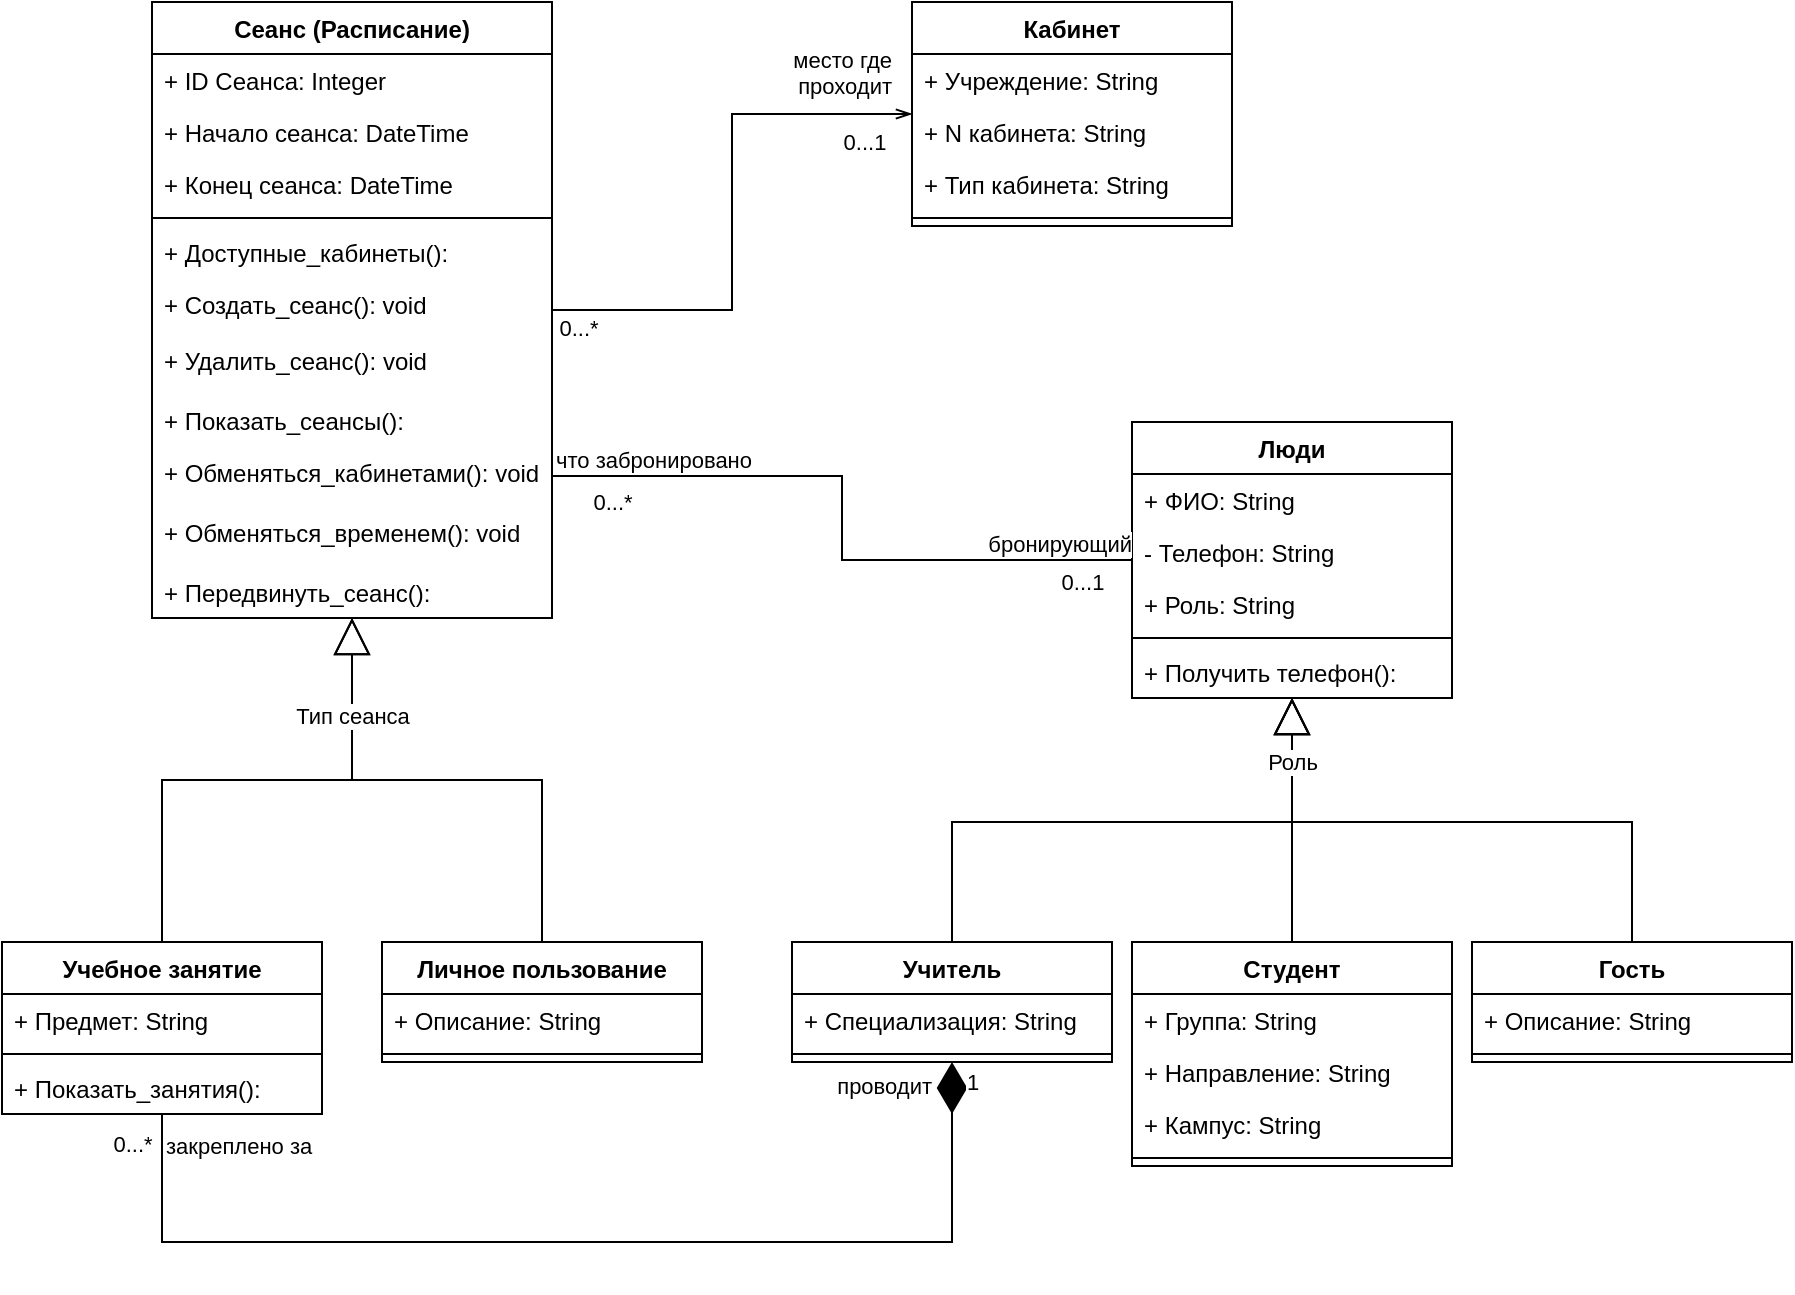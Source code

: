 <mxfile version="24.8.3">
  <diagram id="C5RBs43oDa-KdzZeNtuy" name="Page-1">
    <mxGraphModel dx="871" dy="479" grid="1" gridSize="10" guides="1" tooltips="1" connect="1" arrows="1" fold="1" page="1" pageScale="1" pageWidth="827" pageHeight="1169" math="0" shadow="0">
      <root>
        <mxCell id="WIyWlLk6GJQsqaUBKTNV-0" />
        <mxCell id="WIyWlLk6GJQsqaUBKTNV-1" parent="WIyWlLk6GJQsqaUBKTNV-0" />
        <mxCell id="ik8SIi-Lt7H_JzcT8jLx-31" value="" style="endArrow=block;endSize=16;endFill=0;html=1;rounded=0;exitX=0.5;exitY=0;exitDx=0;exitDy=0;edgeStyle=orthogonalEdgeStyle;" edge="1" parent="WIyWlLk6GJQsqaUBKTNV-1" source="ik8SIi-Lt7H_JzcT8jLx-26" target="ik8SIi-Lt7H_JzcT8jLx-0">
          <mxGeometry width="160" relative="1" as="geometry">
            <mxPoint x="239" y="350" as="sourcePoint" />
            <mxPoint x="230" y="280" as="targetPoint" />
          </mxGeometry>
        </mxCell>
        <mxCell id="ik8SIi-Lt7H_JzcT8jLx-0" value="Сеанс (Расписание)" style="swimlane;fontStyle=1;align=center;verticalAlign=top;childLayout=stackLayout;horizontal=1;startSize=26;horizontalStack=0;resizeParent=1;resizeParentMax=0;resizeLast=0;collapsible=1;marginBottom=0;whiteSpace=wrap;html=1;" vertex="1" parent="WIyWlLk6GJQsqaUBKTNV-1">
          <mxGeometry x="80" y="50" width="200" height="308" as="geometry" />
        </mxCell>
        <mxCell id="ik8SIi-Lt7H_JzcT8jLx-1" value="+ ID Сеанса: Integer" style="text;strokeColor=none;fillColor=none;align=left;verticalAlign=top;spacingLeft=4;spacingRight=4;overflow=hidden;rotatable=0;points=[[0,0.5],[1,0.5]];portConstraint=eastwest;whiteSpace=wrap;html=1;" vertex="1" parent="ik8SIi-Lt7H_JzcT8jLx-0">
          <mxGeometry y="26" width="200" height="26" as="geometry" />
        </mxCell>
        <mxCell id="ik8SIi-Lt7H_JzcT8jLx-16" value="+ Начало сеанса: DateTime" style="text;strokeColor=none;fillColor=none;align=left;verticalAlign=top;spacingLeft=4;spacingRight=4;overflow=hidden;rotatable=0;points=[[0,0.5],[1,0.5]];portConstraint=eastwest;whiteSpace=wrap;html=1;" vertex="1" parent="ik8SIi-Lt7H_JzcT8jLx-0">
          <mxGeometry y="52" width="200" height="26" as="geometry" />
        </mxCell>
        <mxCell id="ik8SIi-Lt7H_JzcT8jLx-18" value="+ Конец сеанса: DateTime" style="text;strokeColor=none;fillColor=none;align=left;verticalAlign=top;spacingLeft=4;spacingRight=4;overflow=hidden;rotatable=0;points=[[0,0.5],[1,0.5]];portConstraint=eastwest;whiteSpace=wrap;html=1;" vertex="1" parent="ik8SIi-Lt7H_JzcT8jLx-0">
          <mxGeometry y="78" width="200" height="26" as="geometry" />
        </mxCell>
        <mxCell id="ik8SIi-Lt7H_JzcT8jLx-2" value="" style="line;strokeWidth=1;fillColor=none;align=left;verticalAlign=middle;spacingTop=-1;spacingLeft=3;spacingRight=3;rotatable=0;labelPosition=right;points=[];portConstraint=eastwest;strokeColor=inherit;" vertex="1" parent="ik8SIi-Lt7H_JzcT8jLx-0">
          <mxGeometry y="104" width="200" height="8" as="geometry" />
        </mxCell>
        <mxCell id="ik8SIi-Lt7H_JzcT8jLx-39" value="+ Доступные_кабинеты():" style="text;strokeColor=none;fillColor=none;align=left;verticalAlign=top;spacingLeft=4;spacingRight=4;overflow=hidden;rotatable=0;points=[[0,0.5],[1,0.5]];portConstraint=eastwest;whiteSpace=wrap;html=1;" vertex="1" parent="ik8SIi-Lt7H_JzcT8jLx-0">
          <mxGeometry y="112" width="200" height="26" as="geometry" />
        </mxCell>
        <mxCell id="ik8SIi-Lt7H_JzcT8jLx-5" value="+ Создать_сеанс(): void" style="text;strokeColor=none;fillColor=none;align=left;verticalAlign=top;spacingLeft=4;spacingRight=4;overflow=hidden;rotatable=0;points=[[0,0.5],[1,0.5]];portConstraint=eastwest;whiteSpace=wrap;html=1;" vertex="1" parent="ik8SIi-Lt7H_JzcT8jLx-0">
          <mxGeometry y="138" width="200" height="28" as="geometry" />
        </mxCell>
        <mxCell id="ik8SIi-Lt7H_JzcT8jLx-25" value="+ Удалить&lt;span style=&quot;background-color: initial;&quot;&gt;_сеанс(): void&lt;/span&gt;" style="text;strokeColor=none;fillColor=none;align=left;verticalAlign=top;spacingLeft=4;spacingRight=4;overflow=hidden;rotatable=0;points=[[0,0.5],[1,0.5]];portConstraint=eastwest;whiteSpace=wrap;html=1;" vertex="1" parent="ik8SIi-Lt7H_JzcT8jLx-0">
          <mxGeometry y="166" width="200" height="30" as="geometry" />
        </mxCell>
        <mxCell id="ik8SIi-Lt7H_JzcT8jLx-40" value="+ Показать_сеансы():" style="text;strokeColor=none;fillColor=none;align=left;verticalAlign=top;spacingLeft=4;spacingRight=4;overflow=hidden;rotatable=0;points=[[0,0.5],[1,0.5]];portConstraint=eastwest;whiteSpace=wrap;html=1;" vertex="1" parent="ik8SIi-Lt7H_JzcT8jLx-0">
          <mxGeometry y="196" width="200" height="26" as="geometry" />
        </mxCell>
        <mxCell id="ik8SIi-Lt7H_JzcT8jLx-3" value="+ Обменяться_кабинетами(): void" style="text;strokeColor=none;fillColor=none;align=left;verticalAlign=top;spacingLeft=4;spacingRight=4;overflow=hidden;rotatable=0;points=[[0,0.5],[1,0.5]];portConstraint=eastwest;whiteSpace=wrap;html=1;" vertex="1" parent="ik8SIi-Lt7H_JzcT8jLx-0">
          <mxGeometry y="222" width="200" height="30" as="geometry" />
        </mxCell>
        <mxCell id="ik8SIi-Lt7H_JzcT8jLx-4" value="+ Обменяться_временем(): void" style="text;strokeColor=none;fillColor=none;align=left;verticalAlign=top;spacingLeft=4;spacingRight=4;overflow=hidden;rotatable=0;points=[[0,0.5],[1,0.5]];portConstraint=eastwest;whiteSpace=wrap;html=1;" vertex="1" parent="ik8SIi-Lt7H_JzcT8jLx-0">
          <mxGeometry y="252" width="200" height="30" as="geometry" />
        </mxCell>
        <mxCell id="ik8SIi-Lt7H_JzcT8jLx-89" value="+ Передвинуть_сеанс():" style="text;strokeColor=none;fillColor=none;align=left;verticalAlign=top;spacingLeft=4;spacingRight=4;overflow=hidden;rotatable=0;points=[[0,0.5],[1,0.5]];portConstraint=eastwest;whiteSpace=wrap;html=1;" vertex="1" parent="ik8SIi-Lt7H_JzcT8jLx-0">
          <mxGeometry y="282" width="200" height="26" as="geometry" />
        </mxCell>
        <mxCell id="ik8SIi-Lt7H_JzcT8jLx-6" value="Кабинет" style="swimlane;fontStyle=1;align=center;verticalAlign=top;childLayout=stackLayout;horizontal=1;startSize=26;horizontalStack=0;resizeParent=1;resizeParentMax=0;resizeLast=0;collapsible=1;marginBottom=0;whiteSpace=wrap;html=1;" vertex="1" parent="WIyWlLk6GJQsqaUBKTNV-1">
          <mxGeometry x="460" y="50" width="160" height="112" as="geometry" />
        </mxCell>
        <mxCell id="ik8SIi-Lt7H_JzcT8jLx-7" value="+ Учреждение: String" style="text;strokeColor=none;fillColor=none;align=left;verticalAlign=top;spacingLeft=4;spacingRight=4;overflow=hidden;rotatable=0;points=[[0,0.5],[1,0.5]];portConstraint=eastwest;whiteSpace=wrap;html=1;" vertex="1" parent="ik8SIi-Lt7H_JzcT8jLx-6">
          <mxGeometry y="26" width="160" height="26" as="geometry" />
        </mxCell>
        <mxCell id="ik8SIi-Lt7H_JzcT8jLx-14" value="+ N кабинета: String" style="text;strokeColor=none;fillColor=none;align=left;verticalAlign=top;spacingLeft=4;spacingRight=4;overflow=hidden;rotatable=0;points=[[0,0.5],[1,0.5]];portConstraint=eastwest;whiteSpace=wrap;html=1;" vertex="1" parent="ik8SIi-Lt7H_JzcT8jLx-6">
          <mxGeometry y="52" width="160" height="26" as="geometry" />
        </mxCell>
        <mxCell id="ik8SIi-Lt7H_JzcT8jLx-15" value="+ Тип кабинета: String" style="text;strokeColor=none;fillColor=none;align=left;verticalAlign=top;spacingLeft=4;spacingRight=4;overflow=hidden;rotatable=0;points=[[0,0.5],[1,0.5]];portConstraint=eastwest;whiteSpace=wrap;html=1;" vertex="1" parent="ik8SIi-Lt7H_JzcT8jLx-6">
          <mxGeometry y="78" width="160" height="26" as="geometry" />
        </mxCell>
        <mxCell id="ik8SIi-Lt7H_JzcT8jLx-8" value="" style="line;strokeWidth=1;fillColor=none;align=left;verticalAlign=middle;spacingTop=-1;spacingLeft=3;spacingRight=3;rotatable=0;labelPosition=right;points=[];portConstraint=eastwest;strokeColor=inherit;" vertex="1" parent="ik8SIi-Lt7H_JzcT8jLx-6">
          <mxGeometry y="104" width="160" height="8" as="geometry" />
        </mxCell>
        <mxCell id="ik8SIi-Lt7H_JzcT8jLx-10" value="Люди" style="swimlane;fontStyle=1;align=center;verticalAlign=top;childLayout=stackLayout;horizontal=1;startSize=26;horizontalStack=0;resizeParent=1;resizeParentMax=0;resizeLast=0;collapsible=1;marginBottom=0;whiteSpace=wrap;html=1;" vertex="1" parent="WIyWlLk6GJQsqaUBKTNV-1">
          <mxGeometry x="570" y="260" width="160" height="138" as="geometry" />
        </mxCell>
        <mxCell id="ik8SIi-Lt7H_JzcT8jLx-11" value="+ ФИО: String" style="text;strokeColor=none;fillColor=none;align=left;verticalAlign=top;spacingLeft=4;spacingRight=4;overflow=hidden;rotatable=0;points=[[0,0.5],[1,0.5]];portConstraint=eastwest;whiteSpace=wrap;html=1;" vertex="1" parent="ik8SIi-Lt7H_JzcT8jLx-10">
          <mxGeometry y="26" width="160" height="26" as="geometry" />
        </mxCell>
        <mxCell id="ik8SIi-Lt7H_JzcT8jLx-41" value="- Телефон: String&lt;span style=&quot;white-space: pre;&quot;&gt;&#x9;&lt;/span&gt;" style="text;strokeColor=none;fillColor=none;align=left;verticalAlign=top;spacingLeft=4;spacingRight=4;overflow=hidden;rotatable=0;points=[[0,0.5],[1,0.5]];portConstraint=eastwest;whiteSpace=wrap;html=1;" vertex="1" parent="ik8SIi-Lt7H_JzcT8jLx-10">
          <mxGeometry y="52" width="160" height="26" as="geometry" />
        </mxCell>
        <mxCell id="ik8SIi-Lt7H_JzcT8jLx-42" value="+ Роль: String" style="text;strokeColor=none;fillColor=none;align=left;verticalAlign=top;spacingLeft=4;spacingRight=4;overflow=hidden;rotatable=0;points=[[0,0.5],[1,0.5]];portConstraint=eastwest;whiteSpace=wrap;html=1;" vertex="1" parent="ik8SIi-Lt7H_JzcT8jLx-10">
          <mxGeometry y="78" width="160" height="26" as="geometry" />
        </mxCell>
        <mxCell id="ik8SIi-Lt7H_JzcT8jLx-12" value="" style="line;strokeWidth=1;fillColor=none;align=left;verticalAlign=middle;spacingTop=-1;spacingLeft=3;spacingRight=3;rotatable=0;labelPosition=right;points=[];portConstraint=eastwest;strokeColor=inherit;" vertex="1" parent="ik8SIi-Lt7H_JzcT8jLx-10">
          <mxGeometry y="104" width="160" height="8" as="geometry" />
        </mxCell>
        <mxCell id="ik8SIi-Lt7H_JzcT8jLx-13" value="+ Получить телефон():" style="text;strokeColor=none;fillColor=none;align=left;verticalAlign=top;spacingLeft=4;spacingRight=4;overflow=hidden;rotatable=0;points=[[0,0.5],[1,0.5]];portConstraint=eastwest;whiteSpace=wrap;html=1;" vertex="1" parent="ik8SIi-Lt7H_JzcT8jLx-10">
          <mxGeometry y="112" width="160" height="26" as="geometry" />
        </mxCell>
        <mxCell id="ik8SIi-Lt7H_JzcT8jLx-19" value="Тип сеанса" style="endArrow=block;endSize=16;endFill=0;html=1;rounded=0;exitX=0.5;exitY=0;exitDx=0;exitDy=0;edgeStyle=orthogonalEdgeStyle;" edge="1" parent="WIyWlLk6GJQsqaUBKTNV-1" source="ik8SIi-Lt7H_JzcT8jLx-21" target="ik8SIi-Lt7H_JzcT8jLx-0">
          <mxGeometry x="0.619" width="160" relative="1" as="geometry">
            <mxPoint x="130" y="410" as="sourcePoint" />
            <mxPoint x="180" y="300" as="targetPoint" />
            <mxPoint as="offset" />
          </mxGeometry>
        </mxCell>
        <mxCell id="ik8SIi-Lt7H_JzcT8jLx-21" value="Учебное занятие" style="swimlane;fontStyle=1;align=center;verticalAlign=top;childLayout=stackLayout;horizontal=1;startSize=26;horizontalStack=0;resizeParent=1;resizeParentMax=0;resizeLast=0;collapsible=1;marginBottom=0;whiteSpace=wrap;html=1;" vertex="1" parent="WIyWlLk6GJQsqaUBKTNV-1">
          <mxGeometry x="5" y="520" width="160" height="86" as="geometry" />
        </mxCell>
        <mxCell id="ik8SIi-Lt7H_JzcT8jLx-22" value="+ Предмет: String" style="text;strokeColor=none;fillColor=none;align=left;verticalAlign=top;spacingLeft=4;spacingRight=4;overflow=hidden;rotatable=0;points=[[0,0.5],[1,0.5]];portConstraint=eastwest;whiteSpace=wrap;html=1;" vertex="1" parent="ik8SIi-Lt7H_JzcT8jLx-21">
          <mxGeometry y="26" width="160" height="26" as="geometry" />
        </mxCell>
        <mxCell id="ik8SIi-Lt7H_JzcT8jLx-23" value="" style="line;strokeWidth=1;fillColor=none;align=left;verticalAlign=middle;spacingTop=-1;spacingLeft=3;spacingRight=3;rotatable=0;labelPosition=right;points=[];portConstraint=eastwest;strokeColor=inherit;" vertex="1" parent="ik8SIi-Lt7H_JzcT8jLx-21">
          <mxGeometry y="52" width="160" height="8" as="geometry" />
        </mxCell>
        <mxCell id="ik8SIi-Lt7H_JzcT8jLx-24" value="+ Показать_занятия():" style="text;strokeColor=none;fillColor=none;align=left;verticalAlign=top;spacingLeft=4;spacingRight=4;overflow=hidden;rotatable=0;points=[[0,0.5],[1,0.5]];portConstraint=eastwest;whiteSpace=wrap;html=1;" vertex="1" parent="ik8SIi-Lt7H_JzcT8jLx-21">
          <mxGeometry y="60" width="160" height="26" as="geometry" />
        </mxCell>
        <mxCell id="ik8SIi-Lt7H_JzcT8jLx-26" value="Личное пользование" style="swimlane;fontStyle=1;align=center;verticalAlign=top;childLayout=stackLayout;horizontal=1;startSize=26;horizontalStack=0;resizeParent=1;resizeParentMax=0;resizeLast=0;collapsible=1;marginBottom=0;whiteSpace=wrap;html=1;" vertex="1" parent="WIyWlLk6GJQsqaUBKTNV-1">
          <mxGeometry x="195" y="520" width="160" height="60" as="geometry" />
        </mxCell>
        <mxCell id="ik8SIi-Lt7H_JzcT8jLx-27" value="+ Описание: String" style="text;strokeColor=none;fillColor=none;align=left;verticalAlign=top;spacingLeft=4;spacingRight=4;overflow=hidden;rotatable=0;points=[[0,0.5],[1,0.5]];portConstraint=eastwest;whiteSpace=wrap;html=1;" vertex="1" parent="ik8SIi-Lt7H_JzcT8jLx-26">
          <mxGeometry y="26" width="160" height="26" as="geometry" />
        </mxCell>
        <mxCell id="ik8SIi-Lt7H_JzcT8jLx-28" value="" style="line;strokeWidth=1;fillColor=none;align=left;verticalAlign=middle;spacingTop=-1;spacingLeft=3;spacingRight=3;rotatable=0;labelPosition=right;points=[];portConstraint=eastwest;strokeColor=inherit;" vertex="1" parent="ik8SIi-Lt7H_JzcT8jLx-26">
          <mxGeometry y="52" width="160" height="8" as="geometry" />
        </mxCell>
        <mxCell id="ik8SIi-Lt7H_JzcT8jLx-50" value="" style="endArrow=openThin;html=1;edgeStyle=orthogonalEdgeStyle;rounded=0;endFill=0;" edge="1" parent="WIyWlLk6GJQsqaUBKTNV-1" source="ik8SIi-Lt7H_JzcT8jLx-0" target="ik8SIi-Lt7H_JzcT8jLx-6">
          <mxGeometry relative="1" as="geometry">
            <mxPoint x="360" y="230" as="sourcePoint" />
            <mxPoint x="520" y="230" as="targetPoint" />
          </mxGeometry>
        </mxCell>
        <mxCell id="ik8SIi-Lt7H_JzcT8jLx-52" value="место где&lt;br&gt;&lt;div&gt;проходит&lt;/div&gt;" style="edgeLabel;resizable=0;html=1;align=right;verticalAlign=bottom;" connectable="0" vertex="1" parent="ik8SIi-Lt7H_JzcT8jLx-50">
          <mxGeometry x="1" relative="1" as="geometry">
            <mxPoint x="-10" y="-6" as="offset" />
          </mxGeometry>
        </mxCell>
        <mxCell id="ik8SIi-Lt7H_JzcT8jLx-53" value="0...*" style="edgeLabel;html=1;align=center;verticalAlign=middle;resizable=0;points=[];" vertex="1" connectable="0" parent="ik8SIi-Lt7H_JzcT8jLx-50">
          <mxGeometry x="-0.452" y="3" relative="1" as="geometry">
            <mxPoint x="-63" y="12" as="offset" />
          </mxGeometry>
        </mxCell>
        <mxCell id="ik8SIi-Lt7H_JzcT8jLx-65" value="0...1" style="edgeLabel;html=1;align=center;verticalAlign=middle;resizable=0;points=[];" vertex="1" connectable="0" parent="ik8SIi-Lt7H_JzcT8jLx-50">
          <mxGeometry x="0.416" relative="1" as="geometry">
            <mxPoint x="57" y="14" as="offset" />
          </mxGeometry>
        </mxCell>
        <mxCell id="ik8SIi-Lt7H_JzcT8jLx-58" value="" style="endArrow=none;html=1;edgeStyle=orthogonalEdgeStyle;rounded=0;exitX=1;exitY=0.5;exitDx=0;exitDy=0;" edge="1" parent="WIyWlLk6GJQsqaUBKTNV-1" source="ik8SIi-Lt7H_JzcT8jLx-3" target="ik8SIi-Lt7H_JzcT8jLx-10">
          <mxGeometry relative="1" as="geometry">
            <mxPoint x="280" y="240" as="sourcePoint" />
            <mxPoint x="460" y="358" as="targetPoint" />
          </mxGeometry>
        </mxCell>
        <mxCell id="ik8SIi-Lt7H_JzcT8jLx-59" value="что забронировано" style="edgeLabel;resizable=0;html=1;align=left;verticalAlign=bottom;" connectable="0" vertex="1" parent="ik8SIi-Lt7H_JzcT8jLx-58">
          <mxGeometry x="-1" relative="1" as="geometry" />
        </mxCell>
        <mxCell id="ik8SIi-Lt7H_JzcT8jLx-60" value="бронирующий" style="edgeLabel;resizable=0;html=1;align=right;verticalAlign=bottom;" connectable="0" vertex="1" parent="ik8SIi-Lt7H_JzcT8jLx-58">
          <mxGeometry x="1" relative="1" as="geometry" />
        </mxCell>
        <mxCell id="ik8SIi-Lt7H_JzcT8jLx-62" value="0...*" style="edgeLabel;html=1;align=center;verticalAlign=middle;resizable=0;points=[];" vertex="1" connectable="0" parent="ik8SIi-Lt7H_JzcT8jLx-58">
          <mxGeometry x="-0.011" y="-1" relative="1" as="geometry">
            <mxPoint x="-114" y="-6" as="offset" />
          </mxGeometry>
        </mxCell>
        <mxCell id="ik8SIi-Lt7H_JzcT8jLx-64" value="0...1" style="edgeLabel;html=1;align=center;verticalAlign=middle;resizable=0;points=[];" vertex="1" connectable="0" parent="ik8SIi-Lt7H_JzcT8jLx-58">
          <mxGeometry x="0.465" y="-1" relative="1" as="geometry">
            <mxPoint x="64" y="10" as="offset" />
          </mxGeometry>
        </mxCell>
        <mxCell id="ik8SIi-Lt7H_JzcT8jLx-66" value="Учитель" style="swimlane;fontStyle=1;align=center;verticalAlign=top;childLayout=stackLayout;horizontal=1;startSize=26;horizontalStack=0;resizeParent=1;resizeParentMax=0;resizeLast=0;collapsible=1;marginBottom=0;whiteSpace=wrap;html=1;" vertex="1" parent="WIyWlLk6GJQsqaUBKTNV-1">
          <mxGeometry x="400" y="520" width="160" height="60" as="geometry" />
        </mxCell>
        <mxCell id="ik8SIi-Lt7H_JzcT8jLx-67" value="+ Специализация: String" style="text;strokeColor=none;fillColor=none;align=left;verticalAlign=top;spacingLeft=4;spacingRight=4;overflow=hidden;rotatable=0;points=[[0,0.5],[1,0.5]];portConstraint=eastwest;whiteSpace=wrap;html=1;" vertex="1" parent="ik8SIi-Lt7H_JzcT8jLx-66">
          <mxGeometry y="26" width="160" height="26" as="geometry" />
        </mxCell>
        <mxCell id="ik8SIi-Lt7H_JzcT8jLx-68" value="" style="line;strokeWidth=1;fillColor=none;align=left;verticalAlign=middle;spacingTop=-1;spacingLeft=3;spacingRight=3;rotatable=0;labelPosition=right;points=[];portConstraint=eastwest;strokeColor=inherit;" vertex="1" parent="ik8SIi-Lt7H_JzcT8jLx-66">
          <mxGeometry y="52" width="160" height="8" as="geometry" />
        </mxCell>
        <mxCell id="ik8SIi-Lt7H_JzcT8jLx-70" value="Студент" style="swimlane;fontStyle=1;align=center;verticalAlign=top;childLayout=stackLayout;horizontal=1;startSize=26;horizontalStack=0;resizeParent=1;resizeParentMax=0;resizeLast=0;collapsible=1;marginBottom=0;whiteSpace=wrap;html=1;" vertex="1" parent="WIyWlLk6GJQsqaUBKTNV-1">
          <mxGeometry x="570" y="520" width="160" height="112" as="geometry" />
        </mxCell>
        <mxCell id="ik8SIi-Lt7H_JzcT8jLx-71" value="+ Группа: String" style="text;strokeColor=none;fillColor=none;align=left;verticalAlign=top;spacingLeft=4;spacingRight=4;overflow=hidden;rotatable=0;points=[[0,0.5],[1,0.5]];portConstraint=eastwest;whiteSpace=wrap;html=1;" vertex="1" parent="ik8SIi-Lt7H_JzcT8jLx-70">
          <mxGeometry y="26" width="160" height="26" as="geometry" />
        </mxCell>
        <mxCell id="ik8SIi-Lt7H_JzcT8jLx-81" value="+ Направление: String" style="text;strokeColor=none;fillColor=none;align=left;verticalAlign=top;spacingLeft=4;spacingRight=4;overflow=hidden;rotatable=0;points=[[0,0.5],[1,0.5]];portConstraint=eastwest;whiteSpace=wrap;html=1;" vertex="1" parent="ik8SIi-Lt7H_JzcT8jLx-70">
          <mxGeometry y="52" width="160" height="26" as="geometry" />
        </mxCell>
        <mxCell id="ik8SIi-Lt7H_JzcT8jLx-82" value="+ Кампус: String" style="text;strokeColor=none;fillColor=none;align=left;verticalAlign=top;spacingLeft=4;spacingRight=4;overflow=hidden;rotatable=0;points=[[0,0.5],[1,0.5]];portConstraint=eastwest;whiteSpace=wrap;html=1;" vertex="1" parent="ik8SIi-Lt7H_JzcT8jLx-70">
          <mxGeometry y="78" width="160" height="26" as="geometry" />
        </mxCell>
        <mxCell id="ik8SIi-Lt7H_JzcT8jLx-72" value="" style="line;strokeWidth=1;fillColor=none;align=left;verticalAlign=middle;spacingTop=-1;spacingLeft=3;spacingRight=3;rotatable=0;labelPosition=right;points=[];portConstraint=eastwest;strokeColor=inherit;" vertex="1" parent="ik8SIi-Lt7H_JzcT8jLx-70">
          <mxGeometry y="104" width="160" height="8" as="geometry" />
        </mxCell>
        <mxCell id="ik8SIi-Lt7H_JzcT8jLx-74" value="Гость" style="swimlane;fontStyle=1;align=center;verticalAlign=top;childLayout=stackLayout;horizontal=1;startSize=26;horizontalStack=0;resizeParent=1;resizeParentMax=0;resizeLast=0;collapsible=1;marginBottom=0;whiteSpace=wrap;html=1;" vertex="1" parent="WIyWlLk6GJQsqaUBKTNV-1">
          <mxGeometry x="740" y="520" width="160" height="60" as="geometry" />
        </mxCell>
        <mxCell id="ik8SIi-Lt7H_JzcT8jLx-75" value="+ Описание: String" style="text;strokeColor=none;fillColor=none;align=left;verticalAlign=top;spacingLeft=4;spacingRight=4;overflow=hidden;rotatable=0;points=[[0,0.5],[1,0.5]];portConstraint=eastwest;whiteSpace=wrap;html=1;" vertex="1" parent="ik8SIi-Lt7H_JzcT8jLx-74">
          <mxGeometry y="26" width="160" height="26" as="geometry" />
        </mxCell>
        <mxCell id="ik8SIi-Lt7H_JzcT8jLx-76" value="" style="line;strokeWidth=1;fillColor=none;align=left;verticalAlign=middle;spacingTop=-1;spacingLeft=3;spacingRight=3;rotatable=0;labelPosition=right;points=[];portConstraint=eastwest;strokeColor=inherit;" vertex="1" parent="ik8SIi-Lt7H_JzcT8jLx-74">
          <mxGeometry y="52" width="160" height="8" as="geometry" />
        </mxCell>
        <mxCell id="ik8SIi-Lt7H_JzcT8jLx-78" value="Роль" style="endArrow=block;endSize=16;endFill=0;html=1;rounded=0;edgeStyle=orthogonalEdgeStyle;" edge="1" parent="WIyWlLk6GJQsqaUBKTNV-1" source="ik8SIi-Lt7H_JzcT8jLx-66" target="ik8SIi-Lt7H_JzcT8jLx-10">
          <mxGeometry x="0.781" width="160" relative="1" as="geometry">
            <mxPoint x="510" y="460" as="sourcePoint" />
            <mxPoint x="670" y="460" as="targetPoint" />
            <Array as="points">
              <mxPoint x="480" y="460" />
              <mxPoint x="650" y="460" />
            </Array>
            <mxPoint as="offset" />
          </mxGeometry>
        </mxCell>
        <mxCell id="ik8SIi-Lt7H_JzcT8jLx-79" value="Роль" style="endArrow=block;endSize=16;endFill=0;html=1;rounded=0;edgeStyle=orthogonalEdgeStyle;" edge="1" parent="WIyWlLk6GJQsqaUBKTNV-1" source="ik8SIi-Lt7H_JzcT8jLx-70" target="ik8SIi-Lt7H_JzcT8jLx-10">
          <mxGeometry x="0.475" width="160" relative="1" as="geometry">
            <mxPoint x="676" y="512" as="sourcePoint" />
            <mxPoint x="826" y="370" as="targetPoint" />
            <mxPoint as="offset" />
          </mxGeometry>
        </mxCell>
        <mxCell id="ik8SIi-Lt7H_JzcT8jLx-80" value="Роль" style="endArrow=block;endSize=16;endFill=0;html=1;rounded=0;edgeStyle=orthogonalEdgeStyle;" edge="1" parent="WIyWlLk6GJQsqaUBKTNV-1" source="ik8SIi-Lt7H_JzcT8jLx-74" target="ik8SIi-Lt7H_JzcT8jLx-10">
          <mxGeometry x="0.781" width="160" relative="1" as="geometry">
            <mxPoint x="500" y="540" as="sourcePoint" />
            <mxPoint x="650" y="398" as="targetPoint" />
            <mxPoint as="offset" />
            <Array as="points">
              <mxPoint x="820" y="460" />
              <mxPoint x="650" y="460" />
            </Array>
          </mxGeometry>
        </mxCell>
        <mxCell id="ik8SIi-Lt7H_JzcT8jLx-83" value="" style="endArrow=diamondThin;html=1;edgeStyle=orthogonalEdgeStyle;rounded=0;endFill=1;endSize=23;" edge="1" parent="WIyWlLk6GJQsqaUBKTNV-1" source="ik8SIi-Lt7H_JzcT8jLx-21" target="ik8SIi-Lt7H_JzcT8jLx-66">
          <mxGeometry relative="1" as="geometry">
            <mxPoint x="210" y="690" as="sourcePoint" />
            <mxPoint x="370" y="690" as="targetPoint" />
            <Array as="points">
              <mxPoint x="85" y="670" />
              <mxPoint x="480" y="670" />
            </Array>
          </mxGeometry>
        </mxCell>
        <mxCell id="ik8SIi-Lt7H_JzcT8jLx-84" value="закреплено за" style="edgeLabel;resizable=0;html=1;align=left;verticalAlign=bottom;" connectable="0" vertex="1" parent="ik8SIi-Lt7H_JzcT8jLx-83">
          <mxGeometry x="-1" relative="1" as="geometry">
            <mxPoint y="24" as="offset" />
          </mxGeometry>
        </mxCell>
        <mxCell id="ik8SIi-Lt7H_JzcT8jLx-85" value="проводит" style="edgeLabel;resizable=0;html=1;align=right;verticalAlign=bottom;" connectable="0" vertex="1" parent="ik8SIi-Lt7H_JzcT8jLx-83">
          <mxGeometry x="1" relative="1" as="geometry">
            <mxPoint x="-10" y="20" as="offset" />
          </mxGeometry>
        </mxCell>
        <mxCell id="ik8SIi-Lt7H_JzcT8jLx-86" value="0...*" style="edgeLabel;html=1;align=center;verticalAlign=middle;resizable=0;points=[];" vertex="1" connectable="0" parent="ik8SIi-Lt7H_JzcT8jLx-83">
          <mxGeometry x="-0.875" relative="1" as="geometry">
            <mxPoint x="-15" y="-20" as="offset" />
          </mxGeometry>
        </mxCell>
        <mxCell id="ik8SIi-Lt7H_JzcT8jLx-88" value="1" style="edgeLabel;html=1;align=center;verticalAlign=middle;resizable=0;points=[];" vertex="1" connectable="0" parent="ik8SIi-Lt7H_JzcT8jLx-83">
          <mxGeometry x="0.868" y="-1" relative="1" as="geometry">
            <mxPoint x="9" y="-26" as="offset" />
          </mxGeometry>
        </mxCell>
      </root>
    </mxGraphModel>
  </diagram>
</mxfile>

